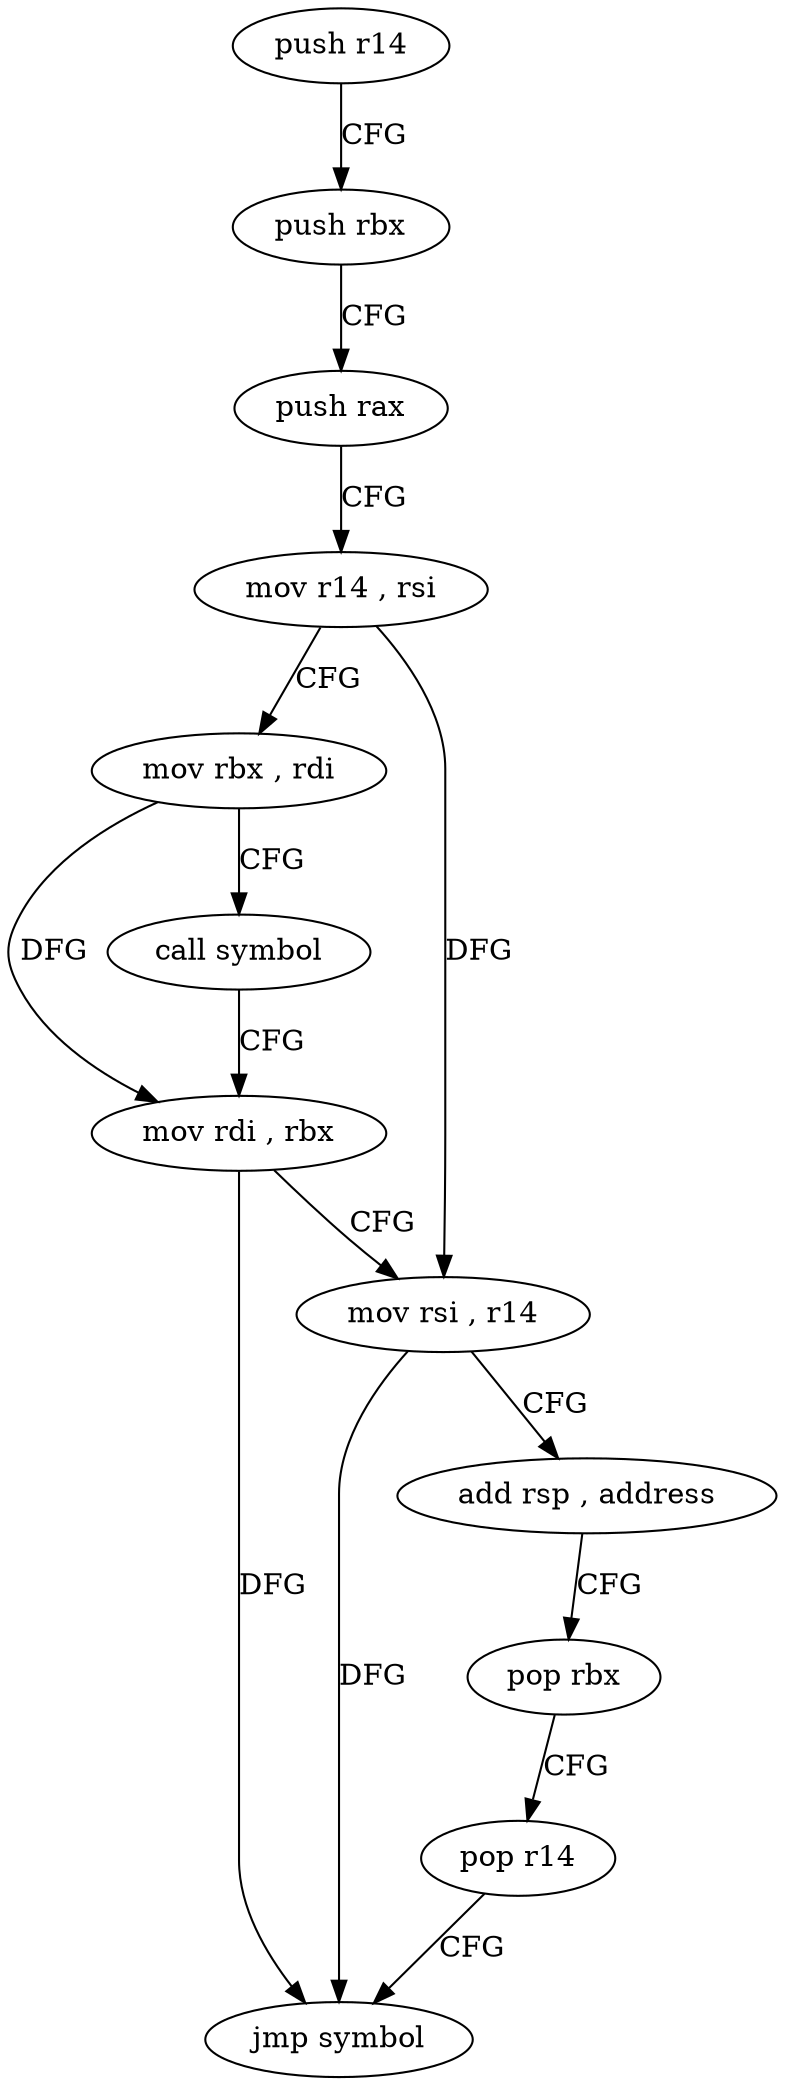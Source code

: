 digraph "func" {
"4235344" [label = "push r14" ]
"4235346" [label = "push rbx" ]
"4235347" [label = "push rax" ]
"4235348" [label = "mov r14 , rsi" ]
"4235351" [label = "mov rbx , rdi" ]
"4235354" [label = "call symbol" ]
"4235359" [label = "mov rdi , rbx" ]
"4235362" [label = "mov rsi , r14" ]
"4235365" [label = "add rsp , address" ]
"4235369" [label = "pop rbx" ]
"4235370" [label = "pop r14" ]
"4235372" [label = "jmp symbol" ]
"4235344" -> "4235346" [ label = "CFG" ]
"4235346" -> "4235347" [ label = "CFG" ]
"4235347" -> "4235348" [ label = "CFG" ]
"4235348" -> "4235351" [ label = "CFG" ]
"4235348" -> "4235362" [ label = "DFG" ]
"4235351" -> "4235354" [ label = "CFG" ]
"4235351" -> "4235359" [ label = "DFG" ]
"4235354" -> "4235359" [ label = "CFG" ]
"4235359" -> "4235362" [ label = "CFG" ]
"4235359" -> "4235372" [ label = "DFG" ]
"4235362" -> "4235365" [ label = "CFG" ]
"4235362" -> "4235372" [ label = "DFG" ]
"4235365" -> "4235369" [ label = "CFG" ]
"4235369" -> "4235370" [ label = "CFG" ]
"4235370" -> "4235372" [ label = "CFG" ]
}
